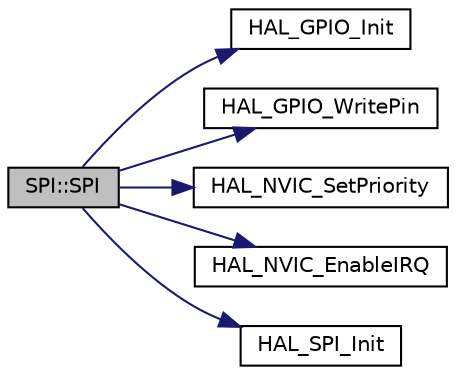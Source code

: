 digraph "SPI::SPI"
{
  edge [fontname="Helvetica",fontsize="10",labelfontname="Helvetica",labelfontsize="10"];
  node [fontname="Helvetica",fontsize="10",shape=record];
  rankdir="LR";
  Node0 [label="SPI::SPI",height=0.2,width=0.4,color="black", fillcolor="grey75", style="filled", fontcolor="black"];
  Node0 -> Node1 [color="midnightblue",fontsize="10",style="solid",fontname="Helvetica"];
  Node1 [label="HAL_GPIO_Init",height=0.2,width=0.4,color="black", fillcolor="white", style="filled",URL="$group___g_p_i_o___exported___functions___group1.html#ga41bda93b6dd639e4905fdb1454eff98e"];
  Node0 -> Node2 [color="midnightblue",fontsize="10",style="solid",fontname="Helvetica"];
  Node2 [label="HAL_GPIO_WritePin",height=0.2,width=0.4,color="black", fillcolor="white", style="filled",URL="$group___g_p_i_o___exported___functions___group2.html#gaf4b97bdf533a02f51ef696d43b6da5c4"];
  Node0 -> Node3 [color="midnightblue",fontsize="10",style="solid",fontname="Helvetica"];
  Node3 [label="HAL_NVIC_SetPriority",height=0.2,width=0.4,color="black", fillcolor="white", style="filled",URL="$group___c_o_r_t_e_x___exported___functions___group1.html#ga8581a82025a4780efd00876a66e3e91b"];
  Node0 -> Node4 [color="midnightblue",fontsize="10",style="solid",fontname="Helvetica"];
  Node4 [label="HAL_NVIC_EnableIRQ",height=0.2,width=0.4,color="black", fillcolor="white", style="filled",URL="$group___c_o_r_t_e_x___exported___functions___group1.html#gaaad4492c1b25e006d69948a15790352a"];
  Node0 -> Node5 [color="midnightblue",fontsize="10",style="solid",fontname="Helvetica"];
  Node5 [label="HAL_SPI_Init",height=0.2,width=0.4,color="black", fillcolor="white", style="filled",URL="$group___s_p_i___exported___functions___group1.html#gaadb9d40e710c714d96b2501996658c44"];
}
